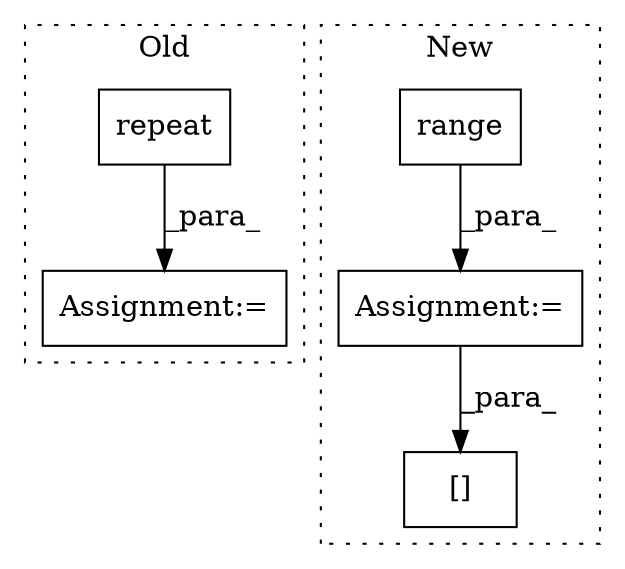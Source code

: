 digraph G {
subgraph cluster0 {
1 [label="repeat" a="32" s="1932,1957" l="7,1" shape="box"];
4 [label="Assignment:=" a="7" s="1905" l="1" shape="box"];
label = "Old";
style="dotted";
}
subgraph cluster1 {
2 [label="range" a="32" s="2008,2028" l="6,1" shape="box"];
3 [label="[]" a="2" s="1919,1925" l="5,1" shape="box"];
5 [label="Assignment:=" a="7" s="2001" l="37" shape="box"];
label = "New";
style="dotted";
}
1 -> 4 [label="_para_"];
2 -> 5 [label="_para_"];
5 -> 3 [label="_para_"];
}